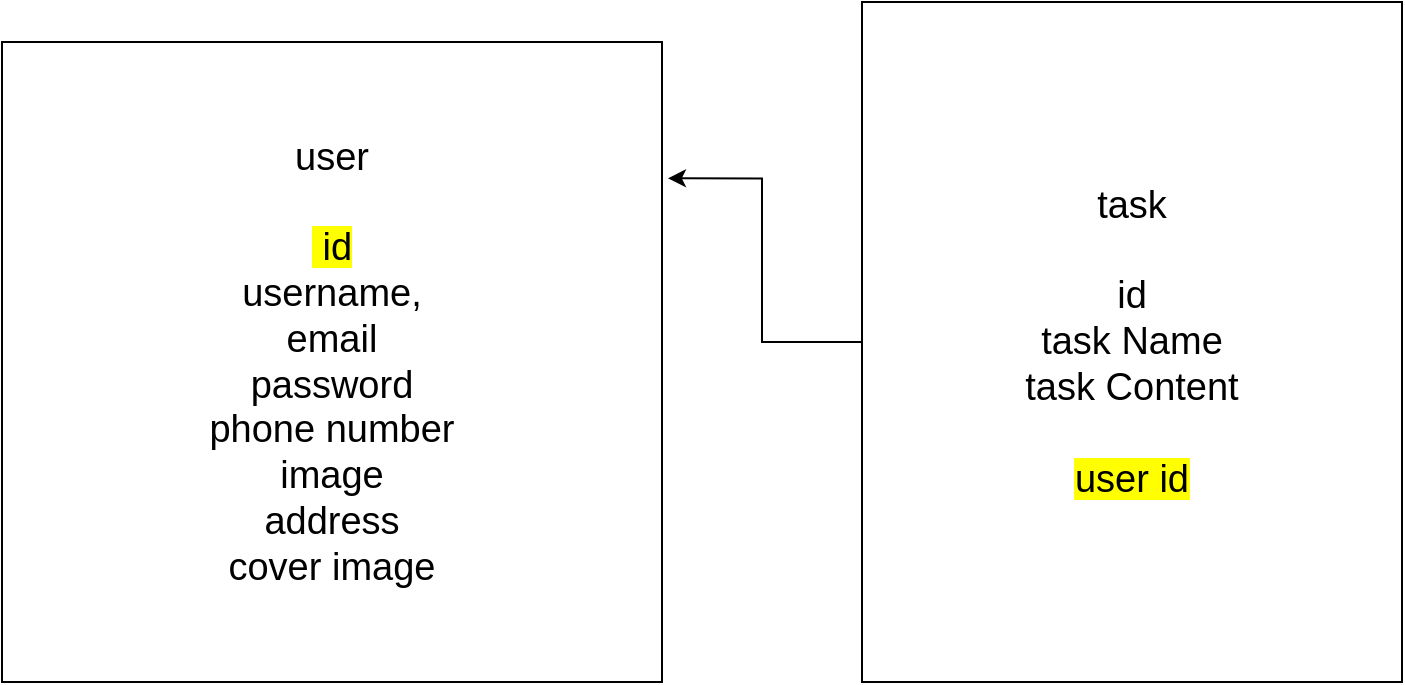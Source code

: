 <mxfile version="14.5.1" type="github">
  <diagram id="SD66XRnO4P2V5FME4sg-" name="Page-1">
    <mxGraphModel dx="946" dy="508" grid="1" gridSize="10" guides="1" tooltips="1" connect="1" arrows="1" fold="1" page="1" pageScale="1" pageWidth="850" pageHeight="1100" math="0" shadow="0">
      <root>
        <mxCell id="0" />
        <mxCell id="1" parent="0" />
        <mxCell id="Q3YmzB38YK5wPP6v0SH5-7" style="edgeStyle=orthogonalEdgeStyle;rounded=0;orthogonalLoop=1;jettySize=auto;html=1;entryX=1.009;entryY=0.213;entryDx=0;entryDy=0;entryPerimeter=0;" edge="1" parent="1" source="Q3YmzB38YK5wPP6v0SH5-1" target="Q3YmzB38YK5wPP6v0SH5-2">
          <mxGeometry relative="1" as="geometry" />
        </mxCell>
        <mxCell id="Q3YmzB38YK5wPP6v0SH5-1" value="&lt;font style=&quot;font-size: 19px&quot;&gt;task&lt;br&gt;&lt;br&gt;id&lt;br&gt;task Name&lt;br&gt;task Content&lt;br&gt;&lt;br&gt;&lt;span style=&quot;background-color: rgb(255 , 255 , 0)&quot;&gt;user id&lt;/span&gt;&lt;/font&gt;" style="rounded=0;whiteSpace=wrap;html=1;" vertex="1" parent="1">
          <mxGeometry x="540" y="30" width="270" height="340" as="geometry" />
        </mxCell>
        <mxCell id="Q3YmzB38YK5wPP6v0SH5-2" value="&lt;font style=&quot;font-size: 19px&quot;&gt;user&lt;br&gt;&lt;br&gt;&lt;span style=&quot;background-color: rgb(255 , 255 , 0)&quot;&gt;&amp;nbsp;id&lt;/span&gt;&lt;br&gt;username,&lt;br&gt;email&lt;br&gt;password&lt;br&gt;phone number&lt;br&gt;image&lt;br&gt;address&lt;br&gt;cover image&lt;/font&gt;" style="rounded=0;whiteSpace=wrap;html=1;" vertex="1" parent="1">
          <mxGeometry x="110" y="50" width="330" height="320" as="geometry" />
        </mxCell>
      </root>
    </mxGraphModel>
  </diagram>
</mxfile>

